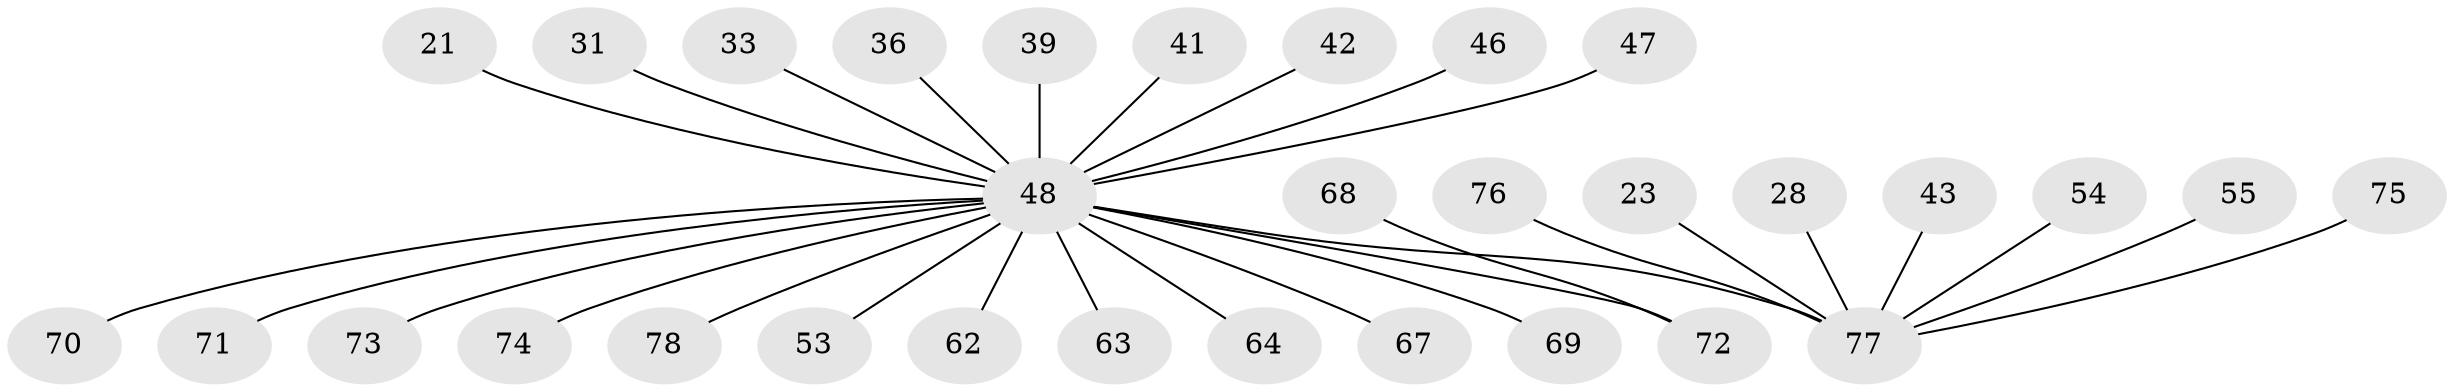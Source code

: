// original degree distribution, {7: 0.02564102564102564, 11: 0.01282051282051282, 3: 0.07692307692307693, 4: 0.038461538461538464, 5: 0.02564102564102564, 9: 0.02564102564102564, 2: 0.14102564102564102, 1: 0.6538461538461539}
// Generated by graph-tools (version 1.1) at 2025/51/03/04/25 21:51:05]
// undirected, 31 vertices, 30 edges
graph export_dot {
graph [start="1"]
  node [color=gray90,style=filled];
  21;
  23;
  28;
  31;
  33;
  36;
  39;
  41;
  42;
  43;
  46;
  47;
  48 [super="+6+9+14+44+10+32"];
  53;
  54 [super="+52"];
  55;
  62;
  63 [super="+61"];
  64;
  67 [super="+66"];
  68;
  69 [super="+37"];
  70;
  71;
  72 [super="+65"];
  73;
  74;
  75;
  76;
  77 [super="+50"];
  78;
  21 -- 48;
  23 -- 77;
  28 -- 77;
  31 -- 48;
  33 -- 48;
  36 -- 48;
  39 -- 48;
  41 -- 48;
  42 -- 48;
  43 -- 77;
  46 -- 48;
  47 -- 48;
  48 -- 64;
  48 -- 70;
  48 -- 71;
  48 -- 74;
  48 -- 78;
  48 -- 53;
  48 -- 73;
  48 -- 77 [weight=2];
  48 -- 62;
  48 -- 69;
  48 -- 72;
  48 -- 63;
  48 -- 67;
  54 -- 77;
  55 -- 77;
  68 -- 72;
  75 -- 77;
  76 -- 77;
}
